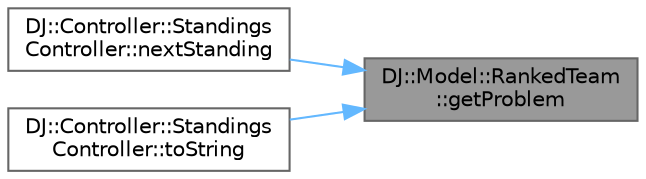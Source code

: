 digraph "DJ::Model::RankedTeam::getProblem"
{
 // LATEX_PDF_SIZE
  bgcolor="transparent";
  edge [fontname=Helvetica,fontsize=10,labelfontname=Helvetica,labelfontsize=10];
  node [fontname=Helvetica,fontsize=10,shape=box,height=0.2,width=0.4];
  rankdir="RL";
  Node1 [id="Node000001",label="DJ::Model::RankedTeam\l::getProblem",height=0.2,width=0.4,color="gray40", fillcolor="grey60", style="filled", fontcolor="black",tooltip="Returns the i-th problem for this team."];
  Node1 -> Node2 [id="edge1_Node000001_Node000002",dir="back",color="steelblue1",style="solid",tooltip=" "];
  Node2 [id="Node000002",label="DJ::Controller::Standings\lController::nextStanding",height=0.2,width=0.4,color="grey40", fillcolor="white", style="filled",URL="$class_d_j_1_1_controller_1_1_standings_controller.html#aa732276d816a9b4a8f5717868ef5fd89",tooltip="Calculates the next standing."];
  Node1 -> Node3 [id="edge2_Node000001_Node000003",dir="back",color="steelblue1",style="solid",tooltip=" "];
  Node3 [id="Node000003",label="DJ::Controller::Standings\lController::toString",height=0.2,width=0.4,color="grey40", fillcolor="white", style="filled",URL="$class_d_j_1_1_controller_1_1_standings_controller.html#a5d6aa87087b4d7872acd54ffbd83fb03",tooltip="Returns a string representing the current standing."];
}
